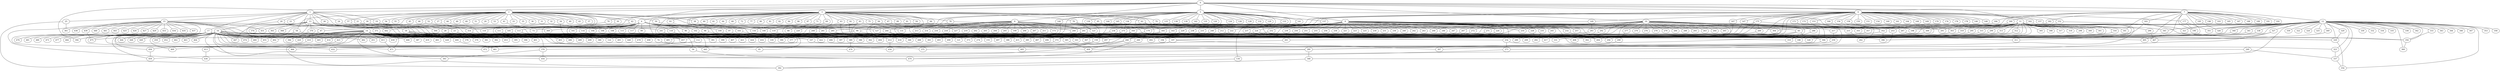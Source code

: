 
graph graphname {
    0 -- 1
0 -- 2
0 -- 3
0 -- 4
0 -- 5
0 -- 6
0 -- 7
0 -- 8
0 -- 9
0 -- 10
0 -- 11
0 -- 12
0 -- 394
1 -- 13
1 -- 14
1 -- 15
1 -- 16
1 -- 17
1 -- 18
1 -- 19
1 -- 20
1 -- 21
1 -- 22
1 -- 23
1 -- 24
1 -- 25
1 -- 26
2 -- 27
2 -- 28
2 -- 29
2 -- 30
2 -- 31
2 -- 32
2 -- 33
2 -- 34
2 -- 35
2 -- 36
2 -- 37
2 -- 38
2 -- 39
2 -- 40
2 -- 41
2 -- 42
2 -- 43
2 -- 44
2 -- 45
2 -- 46
2 -- 47
2 -- 48
2 -- 49
2 -- 50
2 -- 51
2 -- 52
2 -- 53
2 -- 54
2 -- 55
2 -- 56
2 -- 57
2 -- 58
2 -- 244
3 -- 59
3 -- 60
3 -- 61
3 -- 62
3 -- 63
3 -- 64
3 -- 65
3 -- 66
3 -- 67
3 -- 68
3 -- 69
3 -- 70
3 -- 71
3 -- 72
3 -- 73
3 -- 74
3 -- 75
3 -- 76
3 -- 77
3 -- 78
3 -- 79
3 -- 80
3 -- 81
3 -- 82
3 -- 83
3 -- 84
3 -- 85
3 -- 86
3 -- 87
3 -- 88
3 -- 89
3 -- 90
3 -- 91
3 -- 92
3 -- 93
3 -- 94
3 -- 95
3 -- 390
3 -- 297
4 -- 96
4 -- 97
4 -- 98
4 -- 99
4 -- 100
4 -- 101
4 -- 102
4 -- 103
4 -- 104
4 -- 105
4 -- 106
4 -- 107
4 -- 108
4 -- 109
4 -- 110
4 -- 111
4 -- 112
4 -- 113
4 -- 114
4 -- 115
4 -- 116
4 -- 117
4 -- 118
4 -- 119
5 -- 128
5 -- 130
5 -- 131
5 -- 132
5 -- 133
5 -- 134
5 -- 129
5 -- 136
5 -- 137
5 -- 138
5 -- 139
5 -- 140
5 -- 141
5 -- 142
5 -- 143
5 -- 144
5 -- 145
5 -- 135
5 -- 120
5 -- 121
5 -- 122
5 -- 123
5 -- 124
5 -- 125
5 -- 126
5 -- 127
5 -- 364
5 -- 309
6 -- 146
6 -- 147
6 -- 148
6 -- 149
6 -- 150
6 -- 151
6 -- 152
6 -- 153
6 -- 154
6 -- 155
6 -- 156
6 -- 157
6 -- 158
6 -- 159
6 -- 160
6 -- 161
6 -- 162
6 -- 163
6 -- 164
6 -- 165
6 -- 166
6 -- 167
6 -- 168
6 -- 169
6 -- 170
6 -- 171
6 -- 172
6 -- 173
6 -- 174
6 -- 175
6 -- 176
6 -- 177
6 -- 178
6 -- 179
7 -- 192
7 -- 194
7 -- 195
7 -- 196
7 -- 197
7 -- 193
7 -- 180
7 -- 181
7 -- 182
7 -- 183
7 -- 184
7 -- 185
7 -- 186
7 -- 187
7 -- 188
7 -- 189
7 -- 190
7 -- 191
7 -- 210
8 -- 198
8 -- 199
8 -- 200
8 -- 201
8 -- 202
8 -- 203
8 -- 204
8 -- 205
8 -- 206
8 -- 207
8 -- 208
8 -- 209
8 -- 210
8 -- 211
8 -- 212
8 -- 213
8 -- 214
8 -- 215
8 -- 216
8 -- 217
8 -- 218
8 -- 219
8 -- 220
8 -- 391
9 -- 256
9 -- 258
9 -- 259
9 -- 260
9 -- 257
9 -- 221
9 -- 222
9 -- 223
9 -- 224
9 -- 225
9 -- 226
9 -- 227
9 -- 228
9 -- 229
9 -- 230
9 -- 231
9 -- 232
9 -- 233
9 -- 234
9 -- 235
9 -- 236
9 -- 237
9 -- 238
9 -- 239
9 -- 240
9 -- 241
9 -- 242
9 -- 243
9 -- 244
9 -- 245
9 -- 246
9 -- 247
9 -- 248
9 -- 249
9 -- 250
9 -- 251
9 -- 252
9 -- 253
9 -- 254
9 -- 255
9 -- 90
9 -- 386
10 -- 261
10 -- 262
10 -- 263
10 -- 264
10 -- 265
10 -- 266
10 -- 267
10 -- 268
10 -- 269
10 -- 270
10 -- 271
10 -- 272
10 -- 273
10 -- 274
10 -- 275
10 -- 276
10 -- 277
10 -- 278
10 -- 279
10 -- 280
10 -- 281
10 -- 282
10 -- 283
10 -- 284
10 -- 285
10 -- 286
10 -- 287
10 -- 288
10 -- 289
10 -- 290
10 -- 291
10 -- 292
10 -- 293
10 -- 418
11 -- 294
11 -- 295
11 -- 296
11 -- 297
11 -- 298
11 -- 299
11 -- 300
11 -- 301
11 -- 302
11 -- 303
11 -- 304
11 -- 305
11 -- 306
11 -- 307
11 -- 308
11 -- 309
11 -- 310
11 -- 311
11 -- 312
11 -- 313
11 -- 314
11 -- 315
11 -- 316
11 -- 317
11 -- 318
11 -- 319
11 -- 485
11 -- 65
12 -- 320
12 -- 321
12 -- 322
12 -- 323
12 -- 324
12 -- 325
12 -- 326
12 -- 327
12 -- 328
12 -- 329
12 -- 330
12 -- 331
12 -- 332
12 -- 333
12 -- 334
12 -- 335
12 -- 336
12 -- 337
12 -- 338
12 -- 339
12 -- 340
12 -- 341
12 -- 342
12 -- 343
12 -- 344
12 -- 345
12 -- 346
12 -- 347
12 -- 348
12 -- 349
12 -- 350
12 -- 351
12 -- 352
12 -- 353
12 -- 354
12 -- 355
12 -- 356
12 -- 357
12 -- 358
12 -- 359
12 -- 360
13 -- 361
13 -- 362
13 -- 363
13 -- 364
13 -- 365
13 -- 366
13 -- 367
13 -- 368
13 -- 369
13 -- 370
13 -- 371
13 -- 372
13 -- 373
13 -- 374
13 -- 375
13 -- 447
14 -- 384
14 -- 386
14 -- 387
14 -- 388
14 -- 389
14 -- 390
14 -- 385
14 -- 392
14 -- 393
14 -- 394
14 -- 395
14 -- 396
14 -- 397
14 -- 398
14 -- 399
14 -- 400
14 -- 401
14 -- 402
14 -- 403
14 -- 404
14 -- 405
14 -- 406
14 -- 407
14 -- 408
14 -- 409
14 -- 410
14 -- 411
14 -- 412
14 -- 413
14 -- 414
14 -- 415
14 -- 416
14 -- 417
14 -- 418
14 -- 419
14 -- 420
14 -- 421
14 -- 422
14 -- 423
14 -- 391
14 -- 376
14 -- 377
14 -- 378
14 -- 379
14 -- 380
14 -- 381
14 -- 382
14 -- 383
14 -- 74
14 -- 471
14 -- 331
15 -- 424
15 -- 425
15 -- 426
15 -- 427
15 -- 428
15 -- 429
15 -- 430
15 -- 431
15 -- 432
15 -- 433
15 -- 434
15 -- 435
15 -- 436
15 -- 437
15 -- 438
15 -- 439
15 -- 440
15 -- 441
15 -- 442
15 -- 443
16 -- 444
16 -- 445
16 -- 446
16 -- 447
16 -- 448
16 -- 449
16 -- 450
16 -- 451
16 -- 452
16 -- 453
16 -- 454
16 -- 455
16 -- 456
16 -- 457
16 -- 458
16 -- 459
16 -- 460
16 -- 461
16 -- 462
16 -- 463
16 -- 464
16 -- 465
16 -- 466
16 -- 467
16 -- 468
16 -- 469
16 -- 470
17 -- 480
17 -- 482
17 -- 483
17 -- 484
17 -- 485
17 -- 481
17 -- 471
17 -- 472
17 -- 473
17 -- 474
17 -- 475
17 -- 476
17 -- 477
17 -- 478
17 -- 479
17 -- 339
17 -- 414
18 -- 486
18 -- 487
18 -- 488
18 -- 489
18 -- 490
18 -- 491
18 -- 492
18 -- 493
18 -- 494
18 -- 495
18 -- 496
18 -- 497
18 -- 498
18 -- 499
19 -- 199
19 -- 110
20 -- 47
20 -- 402
21 -- 281
21 -- 314
23 -- 197
23 -- 194
23 -- 403
24 -- 306
25 -- 392
25 -- 361
26 -- 28
27 -- 457
28 -- 74
30 -- 490
34 -- 373
38 -- 350
39 -- 474
39 -- 285
41 -- 73
42 -- 260
44 -- 390
47 -- 420
50 -- 127
52 -- 241
52 -- 431
56 -- 470
57 -- 314
58 -- 455
58 -- 122
58 -- 460
62 -- 304
62 -- 165
63 -- 88
63 -- 155
65 -- 209
65 -- 494
65 -- 328
66 -- 356
67 -- 201
69 -- 100
69 -- 422
70 -- 442
71 -- 116
74 -- 85
75 -- 131
76 -- 222
76 -- 123
78 -- 173
78 -- 329
79 -- 355
83 -- 352
83 -- 497
83 -- 119
90 -- 159
90 -- 407
92 -- 497
93 -- 471
94 -- 227
94 -- 372
95 -- 179
96 -- 418
97 -- 163
98 -- 274
102 -- 121
103 -- 186
105 -- 112
105 -- 465
107 -- 280
109 -- 155
111 -- 380
112 -- 466
113 -- 445
113 -- 457
114 -- 391
118 -- 377
119 -- 422
125 -- 357
127 -- 297
127 -- 197
130 -- 416
133 -- 143
134 -- 392
136 -- 275
137 -- 329
140 -- 482
141 -- 237
143 -- 468
143 -- 197
144 -- 418
145 -- 200
145 -- 268
147 -- 478
149 -- 283
149 -- 201
152 -- 291
152 -- 321
153 -- 352
156 -- 197
157 -- 356
158 -- 303
159 -- 459
159 -- 376
162 -- 345
162 -- 253
165 -- 428
165 -- 266
166 -- 198
167 -- 475
171 -- 461
172 -- 306
175 -- 269
175 -- 199
175 -- 181
175 -- 383
175 -- 457
177 -- 351
177 -- 190
179 -- 406
180 -- 217
180 -- 215
182 -- 198
183 -- 492
184 -- 369
195 -- 326
197 -- 307
197 -- 405
200 -- 421
201 -- 497
201 -- 372
201 -- 310
208 -- 399
212 -- 294
215 -- 262
217 -- 259
220 -- 451
222 -- 388
223 -- 404
223 -- 306
224 -- 414
224 -- 289
226 -- 260
226 -- 488
228 -- 282
229 -- 483
229 -- 373
232 -- 494
233 -- 424
234 -- 390
235 -- 282
237 -- 254
238 -- 453
239 -- 261
241 -- 390
244 -- 366
244 -- 302
245 -- 417
248 -- 397
249 -- 337
252 -- 389
253 -- 409
254 -- 323
254 -- 273
257 -- 328
259 -- 280
260 -- 470
261 -- 479
266 -- 409
266 -- 445
267 -- 311
269 -- 493
271 -- 366
272 -- 412
273 -- 470
275 -- 430
275 -- 490
277 -- 290
280 -- 348
280 -- 436
283 -- 365
285 -- 412
286 -- 310
287 -- 446
290 -- 472
292 -- 388
295 -- 415
296 -- 467
299 -- 372
303 -- 373
306 -- 375
309 -- 496
312 -- 417
313 -- 367
314 -- 472
315 -- 385
316 -- 396
319 -- 377
320 -- 329
323 -- 337
327 -- 495
327 -- 454
329 -- 354
333 -- 356
337 -- 354
338 -- 494
340 -- 497
341 -- 408
348 -- 392
349 -- 467
350 -- 458
350 -- 362
352 -- 487
352 -- 396
356 -- 360
357 -- 490
365 -- 409
370 -- 384
371 -- 390
372 -- 432
376 -- 454
376 -- 393
389 -- 479
400 -- 461
410 -- 456
411 -- 471
412 -- 458
413 -- 436
423 -- 469
439 -- 475
456 -- 459

}
